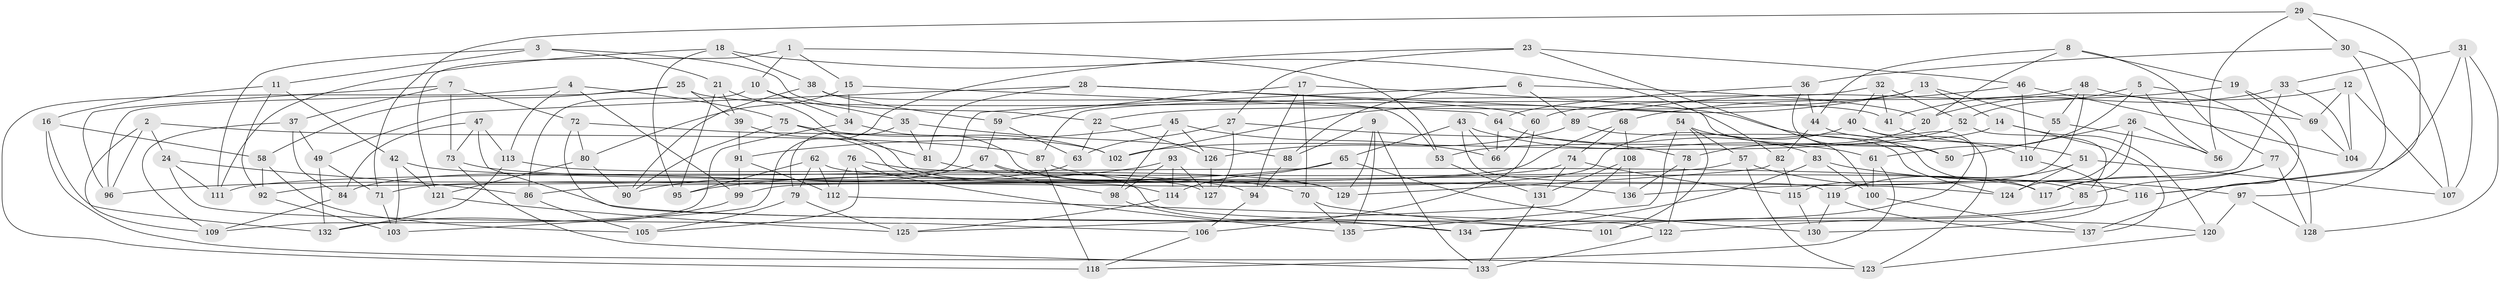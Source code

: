 // coarse degree distribution, {6: 0.4943820224719101, 5: 0.0449438202247191, 4: 0.4606741573033708}
// Generated by graph-tools (version 1.1) at 2025/24/03/03/25 07:24:23]
// undirected, 137 vertices, 274 edges
graph export_dot {
graph [start="1"]
  node [color=gray90,style=filled];
  1;
  2;
  3;
  4;
  5;
  6;
  7;
  8;
  9;
  10;
  11;
  12;
  13;
  14;
  15;
  16;
  17;
  18;
  19;
  20;
  21;
  22;
  23;
  24;
  25;
  26;
  27;
  28;
  29;
  30;
  31;
  32;
  33;
  34;
  35;
  36;
  37;
  38;
  39;
  40;
  41;
  42;
  43;
  44;
  45;
  46;
  47;
  48;
  49;
  50;
  51;
  52;
  53;
  54;
  55;
  56;
  57;
  58;
  59;
  60;
  61;
  62;
  63;
  64;
  65;
  66;
  67;
  68;
  69;
  70;
  71;
  72;
  73;
  74;
  75;
  76;
  77;
  78;
  79;
  80;
  81;
  82;
  83;
  84;
  85;
  86;
  87;
  88;
  89;
  90;
  91;
  92;
  93;
  94;
  95;
  96;
  97;
  98;
  99;
  100;
  101;
  102;
  103;
  104;
  105;
  106;
  107;
  108;
  109;
  110;
  111;
  112;
  113;
  114;
  115;
  116;
  117;
  118;
  119;
  120;
  121;
  122;
  123;
  124;
  125;
  126;
  127;
  128;
  129;
  130;
  131;
  132;
  133;
  134;
  135;
  136;
  137;
  1 -- 15;
  1 -- 10;
  1 -- 121;
  1 -- 53;
  2 -- 109;
  2 -- 24;
  2 -- 96;
  2 -- 87;
  3 -- 21;
  3 -- 22;
  3 -- 11;
  3 -- 111;
  4 -- 99;
  4 -- 75;
  4 -- 113;
  4 -- 118;
  5 -- 128;
  5 -- 52;
  5 -- 61;
  5 -- 56;
  6 -- 92;
  6 -- 20;
  6 -- 89;
  6 -- 88;
  7 -- 73;
  7 -- 37;
  7 -- 96;
  7 -- 72;
  8 -- 20;
  8 -- 77;
  8 -- 44;
  8 -- 19;
  9 -- 129;
  9 -- 135;
  9 -- 133;
  9 -- 88;
  10 -- 34;
  10 -- 35;
  10 -- 86;
  11 -- 16;
  11 -- 42;
  11 -- 92;
  12 -- 20;
  12 -- 104;
  12 -- 107;
  12 -- 69;
  13 -- 102;
  13 -- 22;
  13 -- 55;
  13 -- 14;
  14 -- 53;
  14 -- 137;
  14 -- 120;
  15 -- 34;
  15 -- 80;
  15 -- 64;
  16 -- 123;
  16 -- 132;
  16 -- 58;
  17 -- 59;
  17 -- 94;
  17 -- 50;
  17 -- 70;
  18 -- 38;
  18 -- 111;
  18 -- 95;
  18 -- 82;
  19 -- 137;
  19 -- 89;
  19 -- 69;
  20 -- 78;
  21 -- 127;
  21 -- 39;
  21 -- 95;
  22 -- 63;
  22 -- 126;
  23 -- 27;
  23 -- 103;
  23 -- 46;
  23 -- 100;
  24 -- 86;
  24 -- 106;
  24 -- 111;
  25 -- 96;
  25 -- 41;
  25 -- 58;
  25 -- 39;
  26 -- 50;
  26 -- 124;
  26 -- 117;
  26 -- 56;
  27 -- 78;
  27 -- 63;
  27 -- 127;
  28 -- 81;
  28 -- 60;
  28 -- 50;
  28 -- 49;
  29 -- 56;
  29 -- 97;
  29 -- 30;
  29 -- 71;
  30 -- 36;
  30 -- 116;
  30 -- 107;
  31 -- 107;
  31 -- 116;
  31 -- 33;
  31 -- 128;
  32 -- 52;
  32 -- 41;
  32 -- 87;
  32 -- 40;
  33 -- 104;
  33 -- 136;
  33 -- 41;
  34 -- 129;
  34 -- 109;
  35 -- 88;
  35 -- 79;
  35 -- 81;
  36 -- 50;
  36 -- 64;
  36 -- 44;
  37 -- 84;
  37 -- 49;
  37 -- 109;
  38 -- 59;
  38 -- 90;
  38 -- 53;
  39 -- 91;
  39 -- 114;
  40 -- 110;
  40 -- 99;
  40 -- 123;
  41 -- 51;
  42 -- 103;
  42 -- 121;
  42 -- 124;
  43 -- 66;
  43 -- 65;
  43 -- 61;
  43 -- 119;
  44 -- 134;
  44 -- 82;
  45 -- 66;
  45 -- 126;
  45 -- 98;
  45 -- 91;
  46 -- 68;
  46 -- 104;
  46 -- 110;
  47 -- 120;
  47 -- 84;
  47 -- 113;
  47 -- 73;
  48 -- 69;
  48 -- 60;
  48 -- 115;
  48 -- 55;
  49 -- 132;
  49 -- 71;
  51 -- 119;
  51 -- 107;
  51 -- 124;
  52 -- 85;
  52 -- 102;
  53 -- 131;
  54 -- 57;
  54 -- 101;
  54 -- 135;
  54 -- 117;
  55 -- 110;
  55 -- 56;
  57 -- 123;
  57 -- 116;
  57 -- 111;
  58 -- 92;
  58 -- 105;
  59 -- 63;
  59 -- 67;
  60 -- 106;
  60 -- 66;
  61 -- 118;
  61 -- 100;
  62 -- 79;
  62 -- 112;
  62 -- 95;
  62 -- 85;
  63 -- 84;
  64 -- 83;
  64 -- 66;
  65 -- 114;
  65 -- 96;
  65 -- 130;
  67 -- 70;
  67 -- 101;
  67 -- 90;
  68 -- 108;
  68 -- 71;
  68 -- 74;
  69 -- 104;
  70 -- 135;
  70 -- 101;
  71 -- 103;
  72 -- 80;
  72 -- 134;
  72 -- 102;
  73 -- 133;
  73 -- 94;
  74 -- 86;
  74 -- 131;
  74 -- 115;
  75 -- 90;
  75 -- 81;
  75 -- 102;
  76 -- 105;
  76 -- 129;
  76 -- 112;
  76 -- 135;
  77 -- 128;
  77 -- 85;
  77 -- 117;
  78 -- 122;
  78 -- 136;
  79 -- 125;
  79 -- 105;
  80 -- 90;
  80 -- 121;
  81 -- 98;
  82 -- 129;
  82 -- 115;
  83 -- 100;
  83 -- 134;
  83 -- 97;
  84 -- 109;
  85 -- 101;
  86 -- 105;
  87 -- 136;
  87 -- 118;
  88 -- 94;
  89 -- 126;
  89 -- 124;
  91 -- 112;
  91 -- 99;
  92 -- 103;
  93 -- 95;
  93 -- 98;
  93 -- 127;
  93 -- 114;
  94 -- 106;
  97 -- 120;
  97 -- 128;
  98 -- 134;
  99 -- 132;
  100 -- 137;
  106 -- 118;
  108 -- 131;
  108 -- 125;
  108 -- 136;
  110 -- 130;
  112 -- 122;
  113 -- 117;
  113 -- 132;
  114 -- 125;
  115 -- 130;
  116 -- 122;
  119 -- 130;
  119 -- 137;
  120 -- 123;
  121 -- 125;
  122 -- 133;
  126 -- 127;
  131 -- 133;
}

